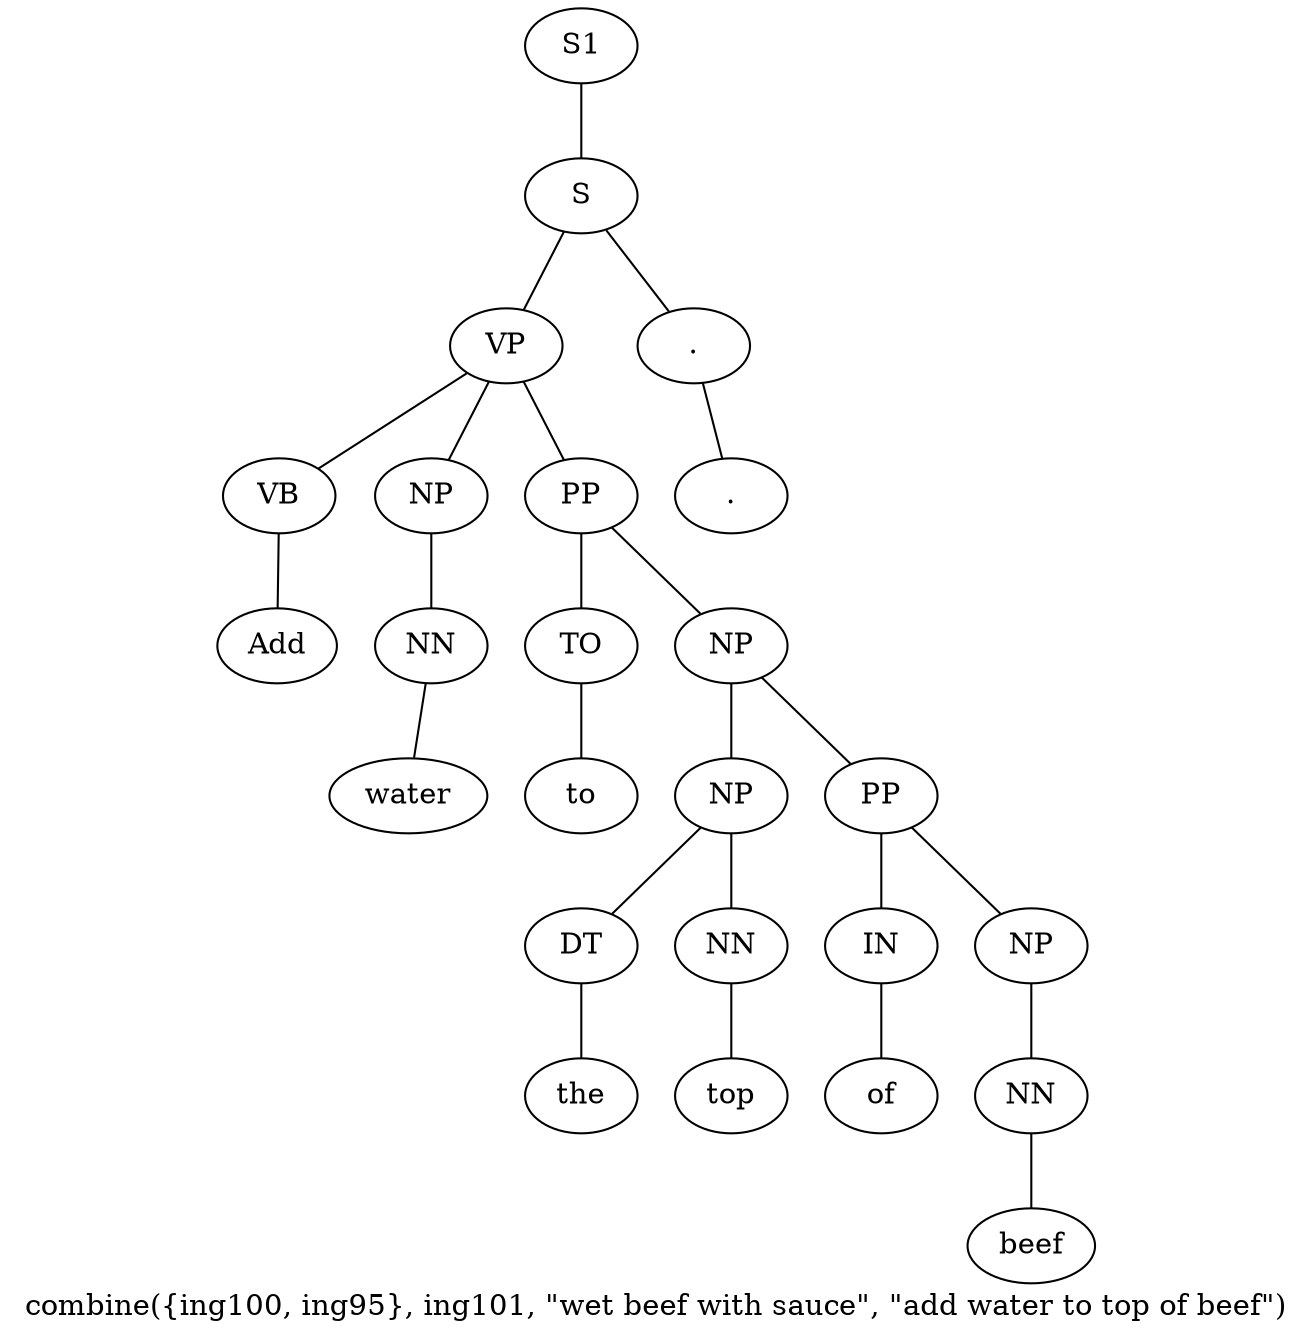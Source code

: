 graph SyntaxGraph {
	label = "combine({ing100, ing95}, ing101, \"wet beef with sauce\", \"add water to top of beef\")";
	Node0 [label="S1"];
	Node1 [label="S"];
	Node2 [label="VP"];
	Node3 [label="VB"];
	Node4 [label="Add"];
	Node5 [label="NP"];
	Node6 [label="NN"];
	Node7 [label="water"];
	Node8 [label="PP"];
	Node9 [label="TO"];
	Node10 [label="to"];
	Node11 [label="NP"];
	Node12 [label="NP"];
	Node13 [label="DT"];
	Node14 [label="the"];
	Node15 [label="NN"];
	Node16 [label="top"];
	Node17 [label="PP"];
	Node18 [label="IN"];
	Node19 [label="of"];
	Node20 [label="NP"];
	Node21 [label="NN"];
	Node22 [label="beef"];
	Node23 [label="."];
	Node24 [label="."];

	Node0 -- Node1;
	Node1 -- Node2;
	Node1 -- Node23;
	Node2 -- Node3;
	Node2 -- Node5;
	Node2 -- Node8;
	Node3 -- Node4;
	Node5 -- Node6;
	Node6 -- Node7;
	Node8 -- Node9;
	Node8 -- Node11;
	Node9 -- Node10;
	Node11 -- Node12;
	Node11 -- Node17;
	Node12 -- Node13;
	Node12 -- Node15;
	Node13 -- Node14;
	Node15 -- Node16;
	Node17 -- Node18;
	Node17 -- Node20;
	Node18 -- Node19;
	Node20 -- Node21;
	Node21 -- Node22;
	Node23 -- Node24;
}